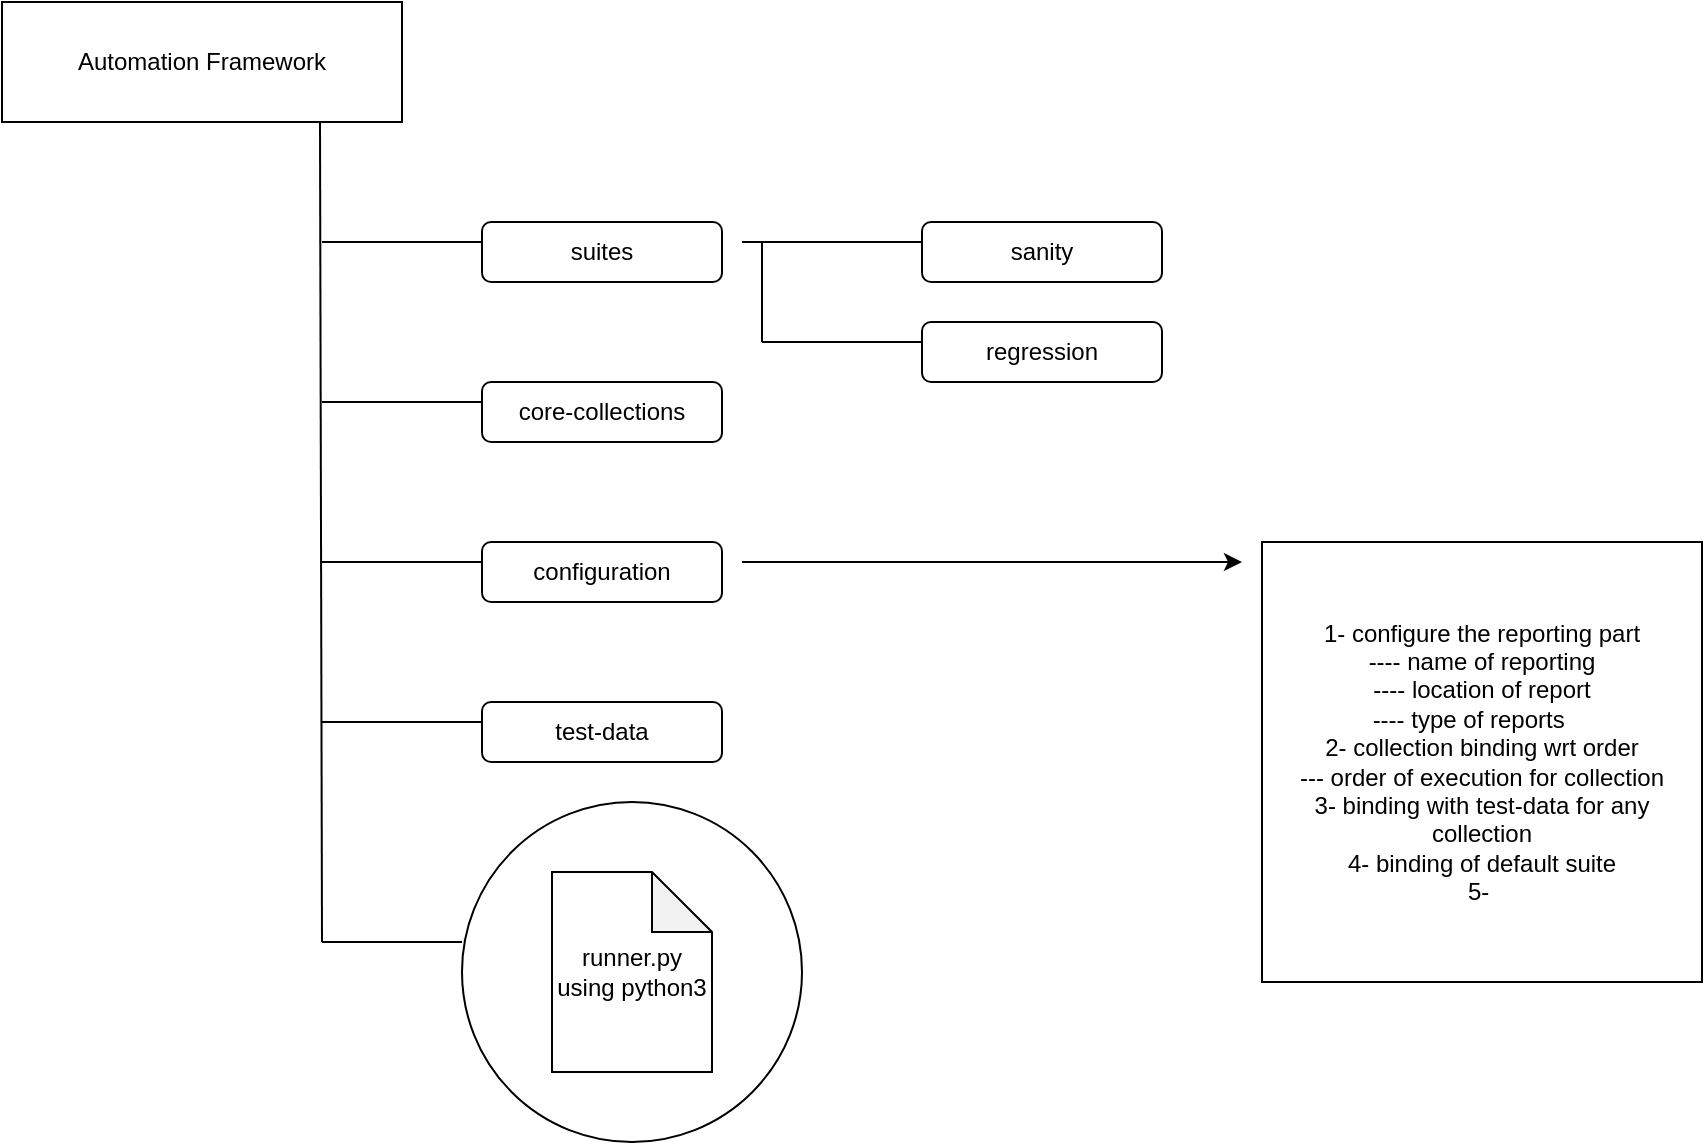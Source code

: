 <mxfile version="17.2.4" type="device"><diagram id="xACqAxZvjNGCS2xe16zv" name="Page-1"><mxGraphModel dx="1186" dy="634" grid="1" gridSize="10" guides="1" tooltips="1" connect="1" arrows="1" fold="1" page="1" pageScale="1" pageWidth="827" pageHeight="1169" math="0" shadow="0"><root><mxCell id="0"/><mxCell id="1" parent="0"/><mxCell id="ATo6gyJfEeXvF7zKNmIN-20" value="" style="ellipse;whiteSpace=wrap;html=1;" vertex="1" parent="1"><mxGeometry x="270" y="480" width="170" height="170" as="geometry"/></mxCell><mxCell id="ATo6gyJfEeXvF7zKNmIN-1" value="Automation Framework" style="rounded=0;whiteSpace=wrap;html=1;" vertex="1" parent="1"><mxGeometry x="40" y="80" width="200" height="60" as="geometry"/></mxCell><mxCell id="ATo6gyJfEeXvF7zKNmIN-2" value="" style="endArrow=none;html=1;rounded=0;entryX=0.795;entryY=1.008;entryDx=0;entryDy=0;entryPerimeter=0;" edge="1" parent="1" target="ATo6gyJfEeXvF7zKNmIN-1"><mxGeometry width="50" height="50" relative="1" as="geometry"><mxPoint x="200" y="550" as="sourcePoint"/><mxPoint x="200" y="160" as="targetPoint"/></mxGeometry></mxCell><mxCell id="ATo6gyJfEeXvF7zKNmIN-3" value="" style="endArrow=none;html=1;rounded=0;" edge="1" parent="1"><mxGeometry width="50" height="50" relative="1" as="geometry"><mxPoint x="200" y="200" as="sourcePoint"/><mxPoint x="280" y="200" as="targetPoint"/></mxGeometry></mxCell><mxCell id="ATo6gyJfEeXvF7zKNmIN-4" value="" style="endArrow=none;html=1;rounded=0;" edge="1" parent="1"><mxGeometry width="50" height="50" relative="1" as="geometry"><mxPoint x="200" y="360" as="sourcePoint"/><mxPoint x="280" y="360" as="targetPoint"/><Array as="points"><mxPoint x="230" y="360"/></Array></mxGeometry></mxCell><mxCell id="ATo6gyJfEeXvF7zKNmIN-5" value="" style="endArrow=none;html=1;rounded=0;" edge="1" parent="1"><mxGeometry width="50" height="50" relative="1" as="geometry"><mxPoint x="200" y="280" as="sourcePoint"/><mxPoint x="280" y="280" as="targetPoint"/></mxGeometry></mxCell><mxCell id="ATo6gyJfEeXvF7zKNmIN-6" value="" style="endArrow=none;html=1;rounded=0;" edge="1" parent="1"><mxGeometry width="50" height="50" relative="1" as="geometry"><mxPoint x="200" y="440" as="sourcePoint"/><mxPoint x="280" y="440" as="targetPoint"/></mxGeometry></mxCell><mxCell id="ATo6gyJfEeXvF7zKNmIN-7" value="suites" style="rounded=1;whiteSpace=wrap;html=1;" vertex="1" parent="1"><mxGeometry x="280" y="190" width="120" height="30" as="geometry"/></mxCell><mxCell id="ATo6gyJfEeXvF7zKNmIN-8" value="core-collections" style="rounded=1;whiteSpace=wrap;html=1;" vertex="1" parent="1"><mxGeometry x="280" y="270" width="120" height="30" as="geometry"/></mxCell><mxCell id="ATo6gyJfEeXvF7zKNmIN-9" value="configuration" style="rounded=1;whiteSpace=wrap;html=1;" vertex="1" parent="1"><mxGeometry x="280" y="350" width="120" height="30" as="geometry"/></mxCell><mxCell id="ATo6gyJfEeXvF7zKNmIN-10" value="test-data" style="rounded=1;whiteSpace=wrap;html=1;" vertex="1" parent="1"><mxGeometry x="280" y="430" width="120" height="30" as="geometry"/></mxCell><mxCell id="ATo6gyJfEeXvF7zKNmIN-11" value="" style="endArrow=none;html=1;rounded=0;" edge="1" parent="1"><mxGeometry width="50" height="50" relative="1" as="geometry"><mxPoint x="410" y="200" as="sourcePoint"/><mxPoint x="500" y="200" as="targetPoint"/></mxGeometry></mxCell><mxCell id="ATo6gyJfEeXvF7zKNmIN-12" value="sanity" style="rounded=1;whiteSpace=wrap;html=1;" vertex="1" parent="1"><mxGeometry x="500" y="190" width="120" height="30" as="geometry"/></mxCell><mxCell id="ATo6gyJfEeXvF7zKNmIN-13" value="" style="endArrow=none;html=1;rounded=0;" edge="1" parent="1"><mxGeometry width="50" height="50" relative="1" as="geometry"><mxPoint x="420" y="250" as="sourcePoint"/><mxPoint x="500" y="250" as="targetPoint"/></mxGeometry></mxCell><mxCell id="ATo6gyJfEeXvF7zKNmIN-14" value="regression" style="rounded=1;whiteSpace=wrap;html=1;" vertex="1" parent="1"><mxGeometry x="500" y="240" width="120" height="30" as="geometry"/></mxCell><mxCell id="ATo6gyJfEeXvF7zKNmIN-15" value="" style="endArrow=none;html=1;rounded=0;" edge="1" parent="1"><mxGeometry width="50" height="50" relative="1" as="geometry"><mxPoint x="420" y="250" as="sourcePoint"/><mxPoint x="420" y="200" as="targetPoint"/></mxGeometry></mxCell><mxCell id="ATo6gyJfEeXvF7zKNmIN-16" value="1- configure the reporting part&lt;br&gt;---- name of reporting&lt;br&gt;---- location of report&lt;br&gt;---- type of reports&amp;nbsp; &amp;nbsp;&amp;nbsp;&lt;br&gt;2- collection binding wrt order&lt;br&gt;--- order of execution for collection&lt;br&gt;3- binding with test-data for any collection&lt;br&gt;4- binding of default suite&lt;br&gt;5-&amp;nbsp;" style="whiteSpace=wrap;html=1;aspect=fixed;" vertex="1" parent="1"><mxGeometry x="670" y="350" width="220" height="220" as="geometry"/></mxCell><mxCell id="ATo6gyJfEeXvF7zKNmIN-17" value="" style="endArrow=classic;html=1;rounded=0;" edge="1" parent="1"><mxGeometry width="50" height="50" relative="1" as="geometry"><mxPoint x="410" y="360" as="sourcePoint"/><mxPoint x="660" y="360" as="targetPoint"/></mxGeometry></mxCell><mxCell id="ATo6gyJfEeXvF7zKNmIN-18" value="runner.py&lt;br&gt;using python3" style="shape=note;whiteSpace=wrap;html=1;backgroundOutline=1;darkOpacity=0.05;" vertex="1" parent="1"><mxGeometry x="315" y="515" width="80" height="100" as="geometry"/></mxCell><mxCell id="ATo6gyJfEeXvF7zKNmIN-19" value="" style="endArrow=none;html=1;rounded=0;" edge="1" parent="1"><mxGeometry width="50" height="50" relative="1" as="geometry"><mxPoint x="200" y="550" as="sourcePoint"/><mxPoint x="270" y="550" as="targetPoint"/></mxGeometry></mxCell></root></mxGraphModel></diagram></mxfile>
